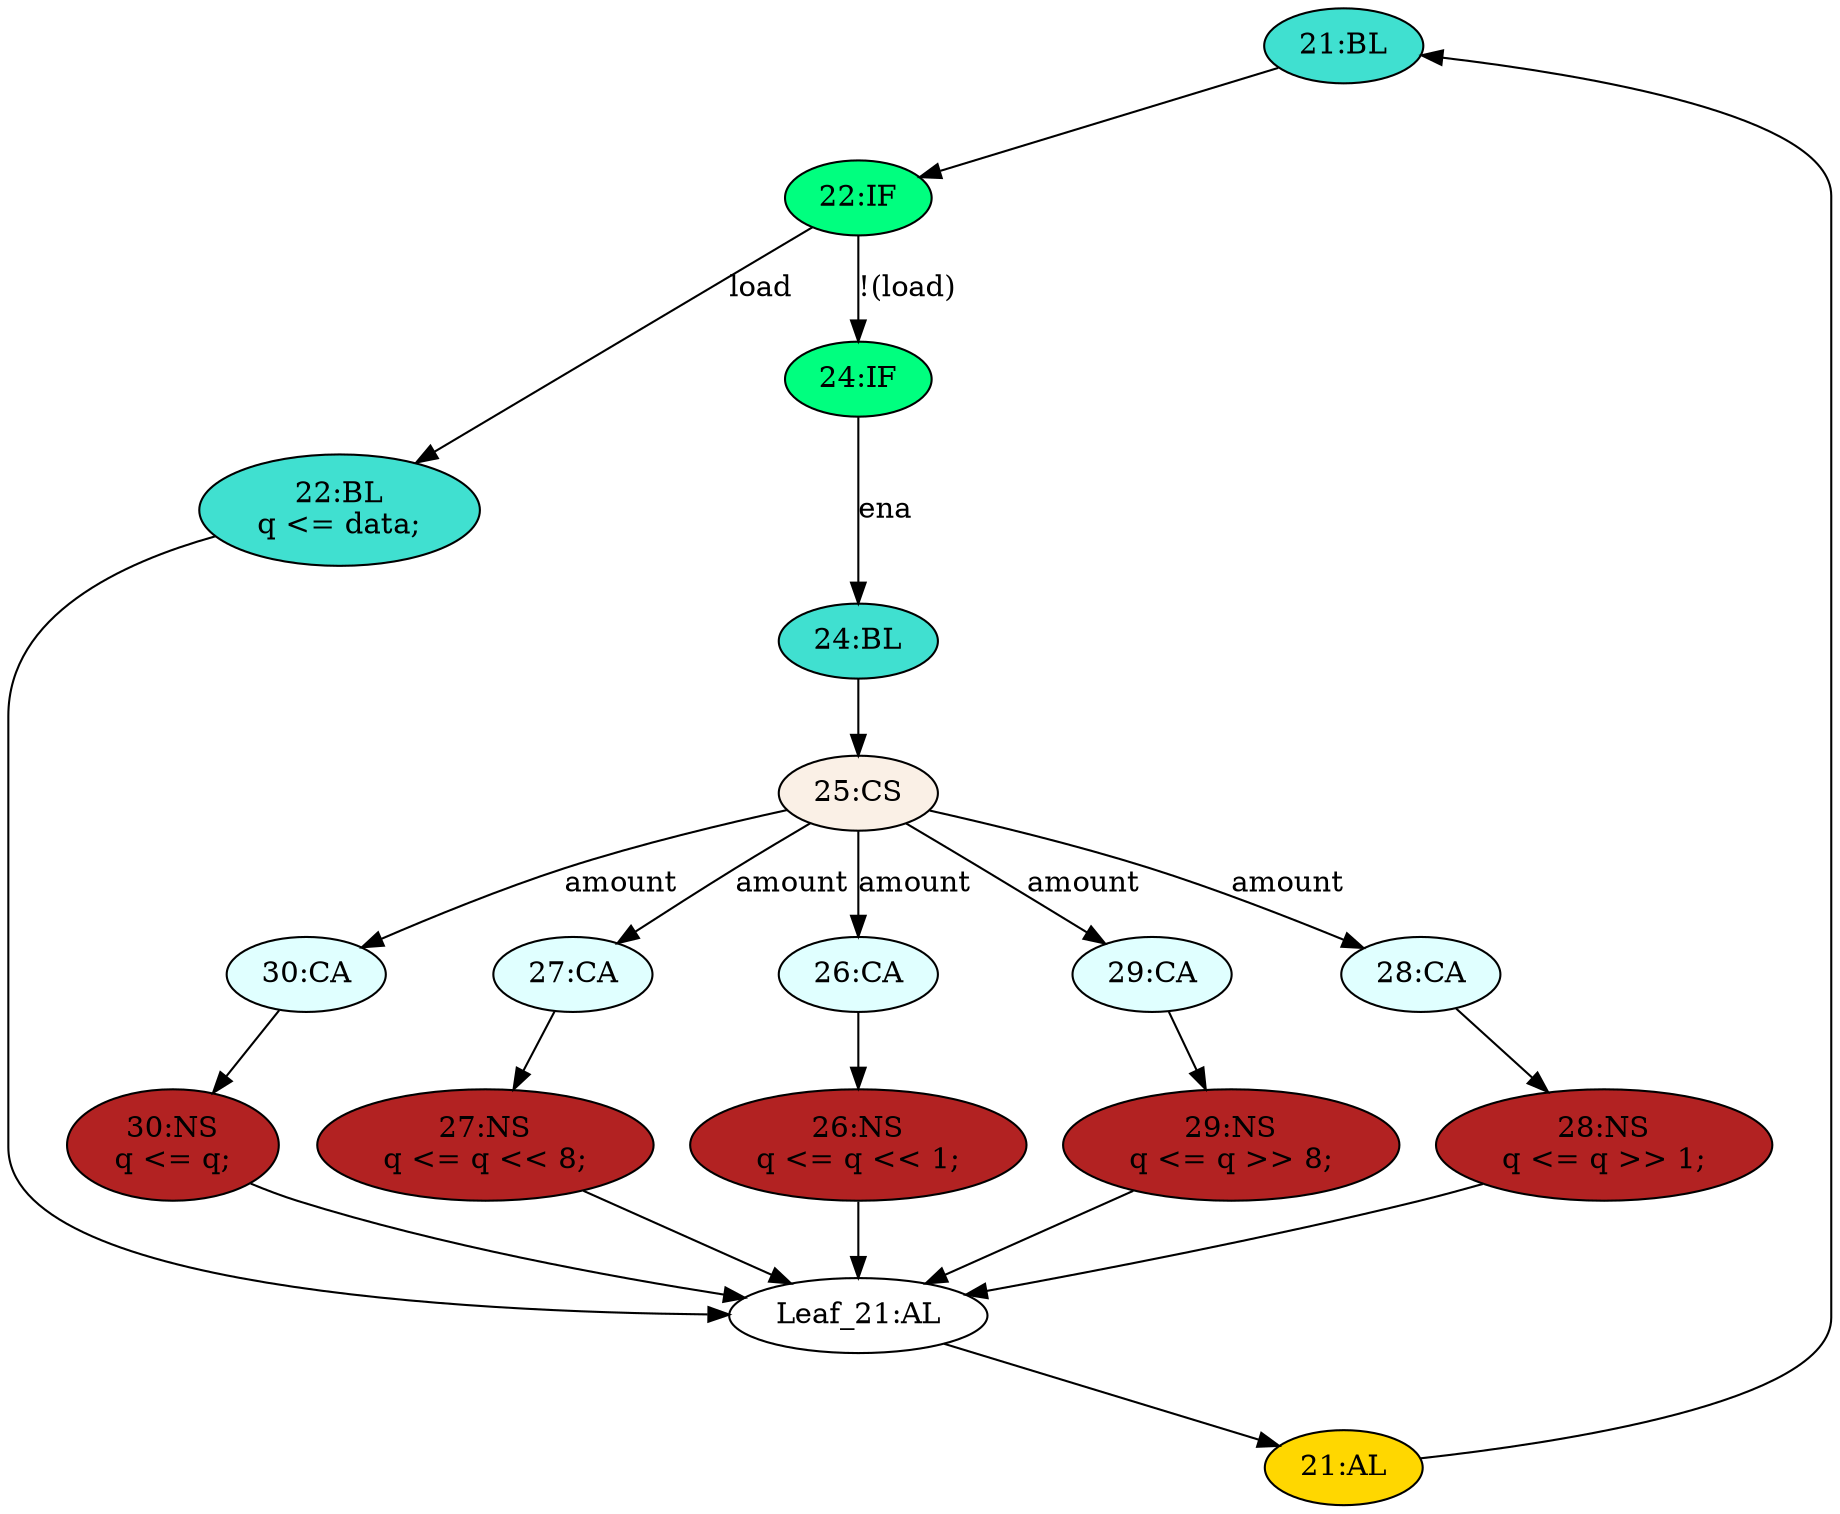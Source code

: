 strict digraph "compose( ,  )" {
	node [label="\N"];
	"21:BL"	[ast="<pyverilog.vparser.ast.Block object at 0x7f56ad364610>",
		fillcolor=turquoise,
		label="21:BL",
		statements="[]",
		style=filled,
		typ=Block];
	"22:IF"	[ast="<pyverilog.vparser.ast.IfStatement object at 0x7f56ad30e4d0>",
		fillcolor=springgreen,
		label="22:IF",
		statements="[]",
		style=filled,
		typ=IfStatement];
	"21:BL" -> "22:IF"	[cond="[]",
		lineno=None];
	"22:BL"	[ast="<pyverilog.vparser.ast.Block object at 0x7f56ad3643d0>",
		fillcolor=turquoise,
		label="22:BL
q <= data;",
		statements="[<pyverilog.vparser.ast.NonblockingSubstitution object at 0x7f56ad30ecd0>]",
		style=filled,
		typ=Block];
	"Leaf_21:AL"	[def_var="['q']",
		label="Leaf_21:AL"];
	"22:BL" -> "Leaf_21:AL"	[cond="[]",
		lineno=None];
	"24:IF"	[ast="<pyverilog.vparser.ast.IfStatement object at 0x7f56ad372450>",
		fillcolor=springgreen,
		label="24:IF",
		statements="[]",
		style=filled,
		typ=IfStatement];
	"24:BL"	[ast="<pyverilog.vparser.ast.Block object at 0x7f56ad372390>",
		fillcolor=turquoise,
		label="24:BL",
		statements="[]",
		style=filled,
		typ=Block];
	"24:IF" -> "24:BL"	[cond="['ena']",
		label=ena,
		lineno=24];
	"26:NS"	[ast="<pyverilog.vparser.ast.NonblockingSubstitution object at 0x7f56ad367950>",
		fillcolor=firebrick,
		label="26:NS
q <= q << 1;",
		statements="[<pyverilog.vparser.ast.NonblockingSubstitution object at 0x7f56ad367950>]",
		style=filled,
		typ=NonblockingSubstitution];
	"26:NS" -> "Leaf_21:AL"	[cond="[]",
		lineno=None];
	"30:CA"	[ast="<pyverilog.vparser.ast.Case object at 0x7f56acfd8cd0>",
		fillcolor=lightcyan,
		label="30:CA",
		statements="[]",
		style=filled,
		typ=Case];
	"30:NS"	[ast="<pyverilog.vparser.ast.NonblockingSubstitution object at 0x7f56acfd8c10>",
		fillcolor=firebrick,
		label="30:NS
q <= q;",
		statements="[<pyverilog.vparser.ast.NonblockingSubstitution object at 0x7f56acfd8c10>]",
		style=filled,
		typ=NonblockingSubstitution];
	"30:CA" -> "30:NS"	[cond="[]",
		lineno=None];
	"27:CA"	[ast="<pyverilog.vparser.ast.Case object at 0x7f56ad367d10>",
		fillcolor=lightcyan,
		label="27:CA",
		statements="[]",
		style=filled,
		typ=Case];
	"27:NS"	[ast="<pyverilog.vparser.ast.NonblockingSubstitution object at 0x7f56ad781610>",
		fillcolor=firebrick,
		label="27:NS
q <= q << 8;",
		statements="[<pyverilog.vparser.ast.NonblockingSubstitution object at 0x7f56ad781610>]",
		style=filled,
		typ=NonblockingSubstitution];
	"27:CA" -> "27:NS"	[cond="[]",
		lineno=None];
	"21:AL"	[ast="<pyverilog.vparser.ast.Always object at 0x7f56ad6dee10>",
		clk_sens=True,
		fillcolor=gold,
		label="21:AL",
		sens="['clk']",
		statements="[]",
		style=filled,
		typ=Always,
		use_var="['load', 'ena', 'amount', 'data', 'q']"];
	"Leaf_21:AL" -> "21:AL";
	"25:CS"	[ast="<pyverilog.vparser.ast.CaseStatement object at 0x7f56acfd8c90>",
		fillcolor=linen,
		label="25:CS",
		statements="[]",
		style=filled,
		typ=CaseStatement];
	"24:BL" -> "25:CS"	[cond="[]",
		lineno=None];
	"28:NS"	[ast="<pyverilog.vparser.ast.NonblockingSubstitution object at 0x7f56ad3ea110>",
		fillcolor=firebrick,
		label="28:NS
q <= q >> 1;",
		statements="[<pyverilog.vparser.ast.NonblockingSubstitution object at 0x7f56ad3ea110>]",
		style=filled,
		typ=NonblockingSubstitution];
	"28:NS" -> "Leaf_21:AL"	[cond="[]",
		lineno=None];
	"21:AL" -> "21:BL"	[cond="[]",
		lineno=None];
	"29:NS"	[ast="<pyverilog.vparser.ast.NonblockingSubstitution object at 0x7f56acfd8a10>",
		fillcolor=firebrick,
		label="29:NS
q <= q >> 8;",
		statements="[<pyverilog.vparser.ast.NonblockingSubstitution object at 0x7f56acfd8a10>]",
		style=filled,
		typ=NonblockingSubstitution];
	"29:NS" -> "Leaf_21:AL"	[cond="[]",
		lineno=None];
	"27:NS" -> "Leaf_21:AL"	[cond="[]",
		lineno=None];
	"22:IF" -> "22:BL"	[cond="['load']",
		label=load,
		lineno=22];
	"22:IF" -> "24:IF"	[cond="['load']",
		label="!(load)",
		lineno=22];
	"26:CA"	[ast="<pyverilog.vparser.ast.Case object at 0x7f56ad37dc50>",
		fillcolor=lightcyan,
		label="26:CA",
		statements="[]",
		style=filled,
		typ=Case];
	"26:CA" -> "26:NS"	[cond="[]",
		lineno=None];
	"30:NS" -> "Leaf_21:AL"	[cond="[]",
		lineno=None];
	"29:CA"	[ast="<pyverilog.vparser.ast.Case object at 0x7f56ad3ead90>",
		fillcolor=lightcyan,
		label="29:CA",
		statements="[]",
		style=filled,
		typ=Case];
	"29:CA" -> "29:NS"	[cond="[]",
		lineno=None];
	"25:CS" -> "30:CA"	[cond="['amount']",
		label=amount,
		lineno=25];
	"25:CS" -> "27:CA"	[cond="['amount']",
		label=amount,
		lineno=25];
	"25:CS" -> "26:CA"	[cond="['amount']",
		label=amount,
		lineno=25];
	"25:CS" -> "29:CA"	[cond="['amount']",
		label=amount,
		lineno=25];
	"28:CA"	[ast="<pyverilog.vparser.ast.Case object at 0x7f56aeb7f450>",
		fillcolor=lightcyan,
		label="28:CA",
		statements="[]",
		style=filled,
		typ=Case];
	"25:CS" -> "28:CA"	[cond="['amount']",
		label=amount,
		lineno=25];
	"28:CA" -> "28:NS"	[cond="[]",
		lineno=None];
}
